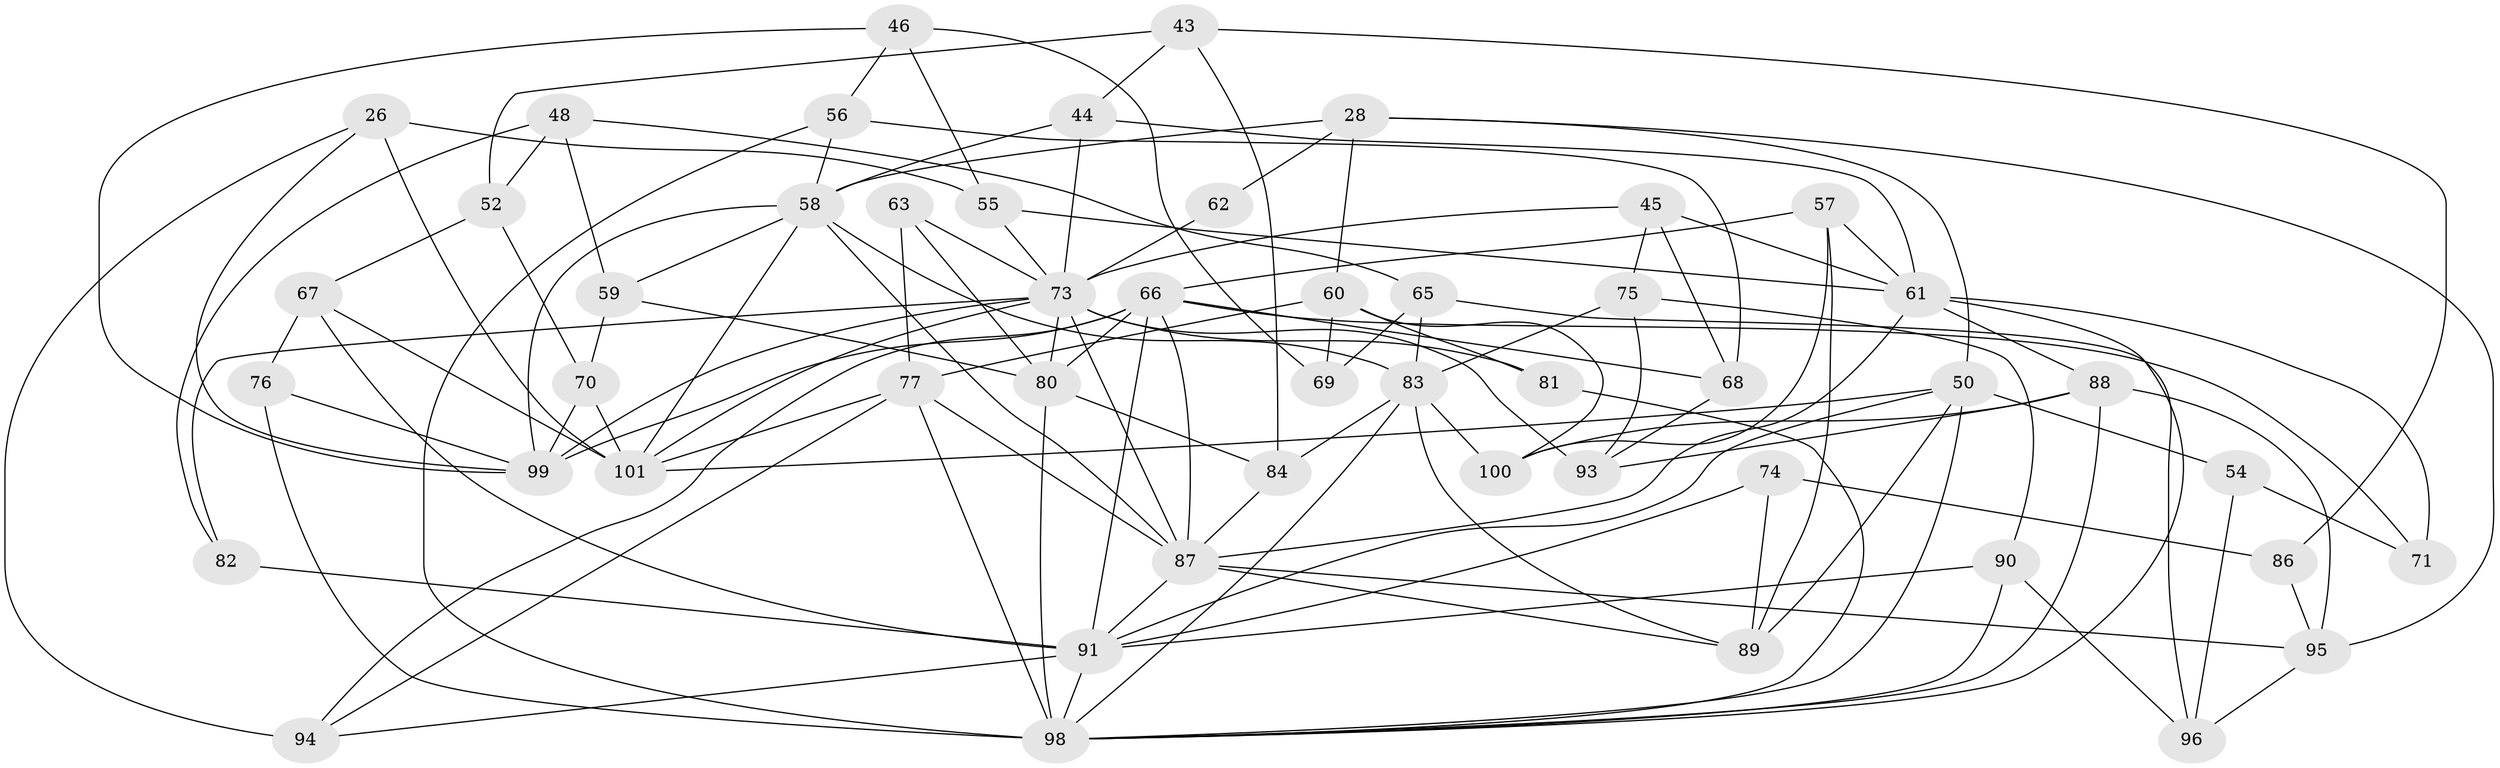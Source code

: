 // original degree distribution, {4: 1.0}
// Generated by graph-tools (version 1.1) at 2025/58/03/09/25 04:58:54]
// undirected, 50 vertices, 123 edges
graph export_dot {
graph [start="1"]
  node [color=gray90,style=filled];
  26 [super="+15"];
  28 [super="+16"];
  43;
  44;
  45;
  46;
  48;
  50 [super="+12+41"];
  52;
  54;
  55;
  56;
  57;
  58 [super="+40"];
  59;
  60 [super="+25"];
  61 [super="+13+39"];
  62;
  63;
  65;
  66 [super="+47+24"];
  67;
  68;
  69;
  70;
  71;
  73 [super="+64+32"];
  74 [super="+33"];
  75;
  76;
  77 [super="+34"];
  80 [super="+9+22+11"];
  81;
  82;
  83 [super="+3+38"];
  84;
  86;
  87 [super="+51"];
  88 [super="+6"];
  89 [super="+53"];
  90;
  91 [super="+72+49"];
  93;
  94;
  95 [super="+85"];
  96;
  98 [super="+42+97+92"];
  99 [super="+17+78"];
  100;
  101 [super="+18+27"];
  26 -- 55;
  26 -- 101 [weight=3];
  26 -- 94;
  26 -- 99;
  28 -- 62 [weight=2];
  28 -- 60;
  28 -- 50;
  28 -- 95;
  28 -- 58;
  43 -- 44;
  43 -- 84;
  43 -- 52;
  43 -- 86;
  44 -- 61;
  44 -- 58;
  44 -- 73;
  45 -- 75;
  45 -- 68;
  45 -- 61;
  45 -- 73;
  46 -- 55;
  46 -- 69;
  46 -- 99;
  46 -- 56;
  48 -- 65;
  48 -- 59;
  48 -- 52;
  48 -- 82;
  50 -- 54 [weight=2];
  50 -- 89 [weight=2];
  50 -- 91;
  50 -- 101;
  50 -- 98;
  52 -- 70;
  52 -- 67;
  54 -- 71;
  54 -- 96;
  55 -- 61;
  55 -- 73;
  56 -- 68;
  56 -- 58;
  56 -- 98;
  57 -- 61;
  57 -- 100;
  57 -- 66;
  57 -- 89;
  58 -- 59;
  58 -- 99;
  58 -- 83;
  58 -- 101;
  58 -- 87;
  59 -- 70;
  59 -- 80;
  60 -- 69 [weight=2];
  60 -- 100;
  60 -- 81;
  60 -- 77;
  61 -- 71 [weight=2];
  61 -- 88;
  61 -- 87 [weight=2];
  61 -- 98;
  62 -- 73 [weight=2];
  63 -- 80;
  63 -- 73;
  63 -- 77 [weight=2];
  65 -- 96;
  65 -- 69;
  65 -- 83;
  66 -- 80 [weight=2];
  66 -- 99 [weight=2];
  66 -- 94;
  66 -- 68;
  66 -- 71;
  66 -- 87;
  66 -- 91;
  67 -- 76;
  67 -- 101;
  67 -- 91;
  68 -- 93;
  70 -- 101;
  70 -- 99;
  73 -- 81 [weight=2];
  73 -- 101 [weight=2];
  73 -- 80;
  73 -- 87 [weight=2];
  73 -- 99;
  73 -- 82;
  73 -- 93;
  74 -- 86 [weight=2];
  74 -- 89 [weight=2];
  74 -- 91 [weight=2];
  75 -- 90;
  75 -- 93;
  75 -- 83;
  76 -- 99;
  76 -- 98 [weight=2];
  77 -- 87 [weight=2];
  77 -- 94;
  77 -- 101;
  77 -- 98;
  80 -- 84;
  80 -- 98 [weight=4];
  81 -- 98;
  82 -- 91 [weight=2];
  83 -- 100;
  83 -- 84;
  83 -- 89 [weight=2];
  83 -- 98;
  84 -- 87;
  86 -- 95;
  87 -- 91;
  87 -- 95;
  87 -- 89;
  88 -- 93;
  88 -- 100;
  88 -- 95 [weight=2];
  88 -- 98;
  90 -- 98;
  90 -- 91;
  90 -- 96;
  91 -- 94;
  91 -- 98 [weight=2];
  95 -- 96;
}
